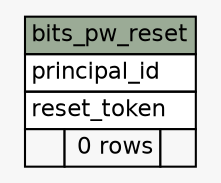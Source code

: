 // dot 2.20.2 on Linux 2.6.28-1-amd64
digraph "bits_pw_reset" {
  graph [
    rankdir="RL"
    bgcolor="#f7f7f7"
  ];
  node [
    fontname="Helvetica"
    fontsize="11"
    shape="plaintext"
  ];
  edge [
    arrowsize="0.8"
  ];
  "bits_pw_reset" [
    label=<
    <TABLE BORDER="0" CELLBORDER="1" CELLSPACING="0" BGCOLOR="#ffffff">
      <TR><TD PORT="bits_pw_reset.heading" COLSPAN="3" BGCOLOR="#9bab96" ALIGN="CENTER">bits_pw_reset</TD></TR>
      <TR><TD PORT="principal_id" COLSPAN="3" ALIGN="LEFT">principal_id</TD></TR>
      <TR><TD PORT="reset_token" COLSPAN="3" ALIGN="LEFT">reset_token</TD></TR>
      <TR><TD ALIGN="LEFT" BGCOLOR="#f7f7f7">  </TD><TD ALIGN="RIGHT" BGCOLOR="#f7f7f7">0 rows</TD><TD ALIGN="RIGHT" BGCOLOR="#f7f7f7">  </TD></TR>
    </TABLE>>
    URL="tables/bits_pw_reset.html#"
    tooltip="bits_pw_reset"
  ];
}

